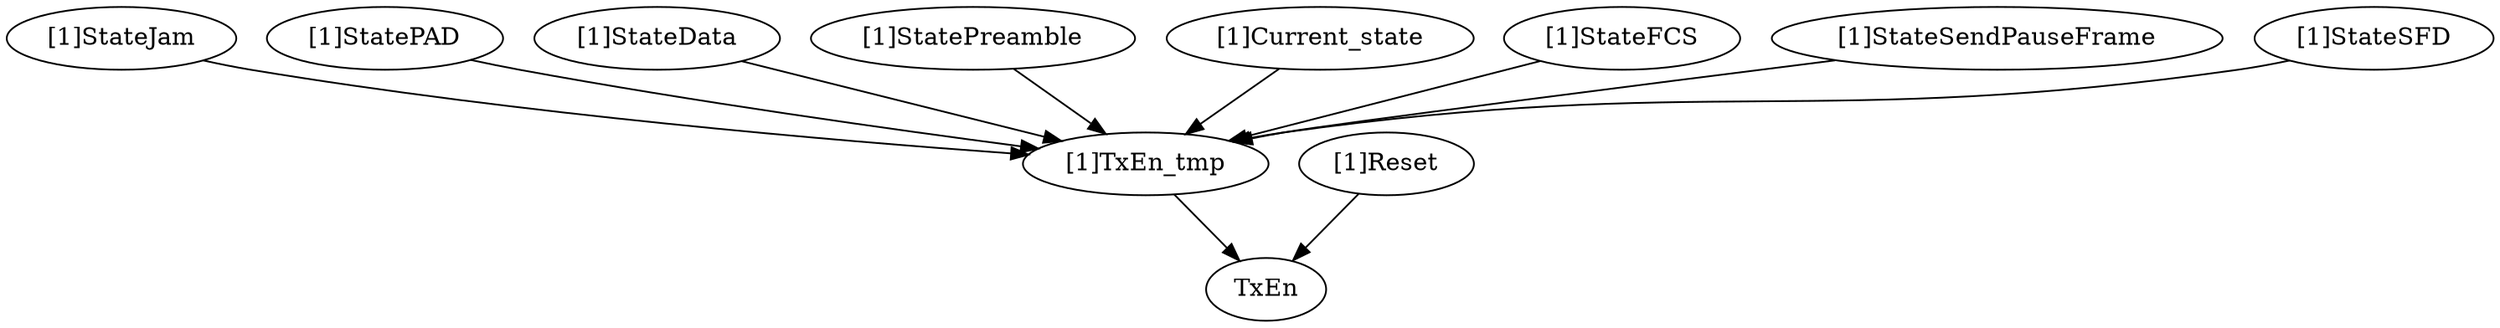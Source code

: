 strict digraph "" {
	"[1]StateJam"	 [complexity=16,
		importance=0.0775669954249,
		rank=0.00484793721405];
	"[1]TxEn_tmp"	 [complexity=2,
		importance=0.0345678697476,
		rank=0.0172839348738];
	"[1]StateJam" -> "[1]TxEn_tmp";
	"[1]StatePAD"	 [complexity=16,
		importance=0.0775669954249,
		rank=0.00484793721405];
	"[1]StatePAD" -> "[1]TxEn_tmp";
	"[1]StateData"	 [complexity=16,
		importance=0.0775669954249,
		rank=0.00484793721405];
	"[1]StateData" -> "[1]TxEn_tmp";
	"[1]StatePreamble"	 [complexity=16,
		importance=0.0775669954249,
		rank=0.00484793721405];
	"[1]StatePreamble" -> "[1]TxEn_tmp";
	TxEn	 [complexity=0,
		importance=0.0172249235881,
		rank=0.0];
	"[1]TxEn_tmp" -> TxEn;
	"[1]Current_state"	 [complexity=16,
		importance=0.500237872741,
		rank=0.0312648670463];
	"[1]Current_state" -> "[1]TxEn_tmp";
	"[1]StateFCS"	 [complexity=16,
		importance=0.0775669954249,
		rank=0.00484793721405];
	"[1]StateFCS" -> "[1]TxEn_tmp";
	"[1]StateSendPauseFrame"	 [complexity=16,
		importance=0.0775669954249,
		rank=0.00484793721405];
	"[1]StateSendPauseFrame" -> "[1]TxEn_tmp";
	"[1]Reset"	 [complexity=1,
		importance=0.0428811031058,
		rank=0.0428811031058];
	"[1]Reset" -> TxEn;
	"[1]StateSFD"	 [complexity=16,
		importance=0.0775669954249,
		rank=0.00484793721405];
	"[1]StateSFD" -> "[1]TxEn_tmp";
}
